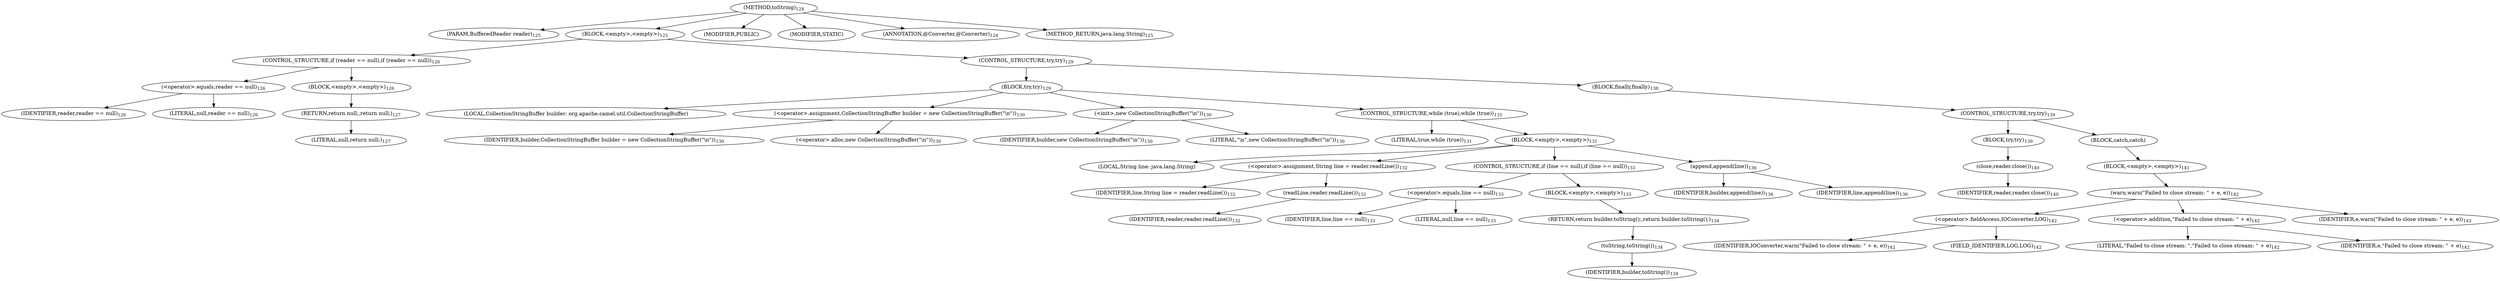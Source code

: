 digraph "toString" {  
"281" [label = <(METHOD,toString)<SUB>124</SUB>> ]
"282" [label = <(PARAM,BufferedReader reader)<SUB>125</SUB>> ]
"283" [label = <(BLOCK,&lt;empty&gt;,&lt;empty&gt;)<SUB>125</SUB>> ]
"284" [label = <(CONTROL_STRUCTURE,if (reader == null),if (reader == null))<SUB>126</SUB>> ]
"285" [label = <(&lt;operator&gt;.equals,reader == null)<SUB>126</SUB>> ]
"286" [label = <(IDENTIFIER,reader,reader == null)<SUB>126</SUB>> ]
"287" [label = <(LITERAL,null,reader == null)<SUB>126</SUB>> ]
"288" [label = <(BLOCK,&lt;empty&gt;,&lt;empty&gt;)<SUB>126</SUB>> ]
"289" [label = <(RETURN,return null;,return null;)<SUB>127</SUB>> ]
"290" [label = <(LITERAL,null,return null;)<SUB>127</SUB>> ]
"291" [label = <(CONTROL_STRUCTURE,try,try)<SUB>129</SUB>> ]
"292" [label = <(BLOCK,try,try)<SUB>129</SUB>> ]
"4" [label = <(LOCAL,CollectionStringBuffer builder: org.apache.camel.util.CollectionStringBuffer)> ]
"293" [label = <(&lt;operator&gt;.assignment,CollectionStringBuffer builder = new CollectionStringBuffer(&quot;\n&quot;))<SUB>130</SUB>> ]
"294" [label = <(IDENTIFIER,builder,CollectionStringBuffer builder = new CollectionStringBuffer(&quot;\n&quot;))<SUB>130</SUB>> ]
"295" [label = <(&lt;operator&gt;.alloc,new CollectionStringBuffer(&quot;\n&quot;))<SUB>130</SUB>> ]
"296" [label = <(&lt;init&gt;,new CollectionStringBuffer(&quot;\n&quot;))<SUB>130</SUB>> ]
"3" [label = <(IDENTIFIER,builder,new CollectionStringBuffer(&quot;\n&quot;))<SUB>130</SUB>> ]
"297" [label = <(LITERAL,&quot;\n&quot;,new CollectionStringBuffer(&quot;\n&quot;))<SUB>130</SUB>> ]
"298" [label = <(CONTROL_STRUCTURE,while (true),while (true))<SUB>131</SUB>> ]
"299" [label = <(LITERAL,true,while (true))<SUB>131</SUB>> ]
"300" [label = <(BLOCK,&lt;empty&gt;,&lt;empty&gt;)<SUB>131</SUB>> ]
"301" [label = <(LOCAL,String line: java.lang.String)> ]
"302" [label = <(&lt;operator&gt;.assignment,String line = reader.readLine())<SUB>132</SUB>> ]
"303" [label = <(IDENTIFIER,line,String line = reader.readLine())<SUB>132</SUB>> ]
"304" [label = <(readLine,reader.readLine())<SUB>132</SUB>> ]
"305" [label = <(IDENTIFIER,reader,reader.readLine())<SUB>132</SUB>> ]
"306" [label = <(CONTROL_STRUCTURE,if (line == null),if (line == null))<SUB>133</SUB>> ]
"307" [label = <(&lt;operator&gt;.equals,line == null)<SUB>133</SUB>> ]
"308" [label = <(IDENTIFIER,line,line == null)<SUB>133</SUB>> ]
"309" [label = <(LITERAL,null,line == null)<SUB>133</SUB>> ]
"310" [label = <(BLOCK,&lt;empty&gt;,&lt;empty&gt;)<SUB>133</SUB>> ]
"311" [label = <(RETURN,return builder.toString();,return builder.toString();)<SUB>134</SUB>> ]
"312" [label = <(toString,toString())<SUB>134</SUB>> ]
"313" [label = <(IDENTIFIER,builder,toString())<SUB>134</SUB>> ]
"314" [label = <(append,append(line))<SUB>136</SUB>> ]
"315" [label = <(IDENTIFIER,builder,append(line))<SUB>136</SUB>> ]
"316" [label = <(IDENTIFIER,line,append(line))<SUB>136</SUB>> ]
"317" [label = <(BLOCK,finally,finally)<SUB>138</SUB>> ]
"318" [label = <(CONTROL_STRUCTURE,try,try)<SUB>139</SUB>> ]
"319" [label = <(BLOCK,try,try)<SUB>139</SUB>> ]
"320" [label = <(close,reader.close())<SUB>140</SUB>> ]
"321" [label = <(IDENTIFIER,reader,reader.close())<SUB>140</SUB>> ]
"322" [label = <(BLOCK,catch,catch)> ]
"323" [label = <(BLOCK,&lt;empty&gt;,&lt;empty&gt;)<SUB>141</SUB>> ]
"324" [label = <(warn,warn(&quot;Failed to close stream: &quot; + e, e))<SUB>142</SUB>> ]
"325" [label = <(&lt;operator&gt;.fieldAccess,IOConverter.LOG)<SUB>142</SUB>> ]
"326" [label = <(IDENTIFIER,IOConverter,warn(&quot;Failed to close stream: &quot; + e, e))<SUB>142</SUB>> ]
"327" [label = <(FIELD_IDENTIFIER,LOG,LOG)<SUB>142</SUB>> ]
"328" [label = <(&lt;operator&gt;.addition,&quot;Failed to close stream: &quot; + e)<SUB>142</SUB>> ]
"329" [label = <(LITERAL,&quot;Failed to close stream: &quot;,&quot;Failed to close stream: &quot; + e)<SUB>142</SUB>> ]
"330" [label = <(IDENTIFIER,e,&quot;Failed to close stream: &quot; + e)<SUB>142</SUB>> ]
"331" [label = <(IDENTIFIER,e,warn(&quot;Failed to close stream: &quot; + e, e))<SUB>142</SUB>> ]
"332" [label = <(MODIFIER,PUBLIC)> ]
"333" [label = <(MODIFIER,STATIC)> ]
"334" [label = <(ANNOTATION,@Converter,@Converter)<SUB>124</SUB>> ]
"335" [label = <(METHOD_RETURN,java.lang.String)<SUB>125</SUB>> ]
  "281" -> "282" 
  "281" -> "283" 
  "281" -> "332" 
  "281" -> "333" 
  "281" -> "334" 
  "281" -> "335" 
  "283" -> "284" 
  "283" -> "291" 
  "284" -> "285" 
  "284" -> "288" 
  "285" -> "286" 
  "285" -> "287" 
  "288" -> "289" 
  "289" -> "290" 
  "291" -> "292" 
  "291" -> "317" 
  "292" -> "4" 
  "292" -> "293" 
  "292" -> "296" 
  "292" -> "298" 
  "293" -> "294" 
  "293" -> "295" 
  "296" -> "3" 
  "296" -> "297" 
  "298" -> "299" 
  "298" -> "300" 
  "300" -> "301" 
  "300" -> "302" 
  "300" -> "306" 
  "300" -> "314" 
  "302" -> "303" 
  "302" -> "304" 
  "304" -> "305" 
  "306" -> "307" 
  "306" -> "310" 
  "307" -> "308" 
  "307" -> "309" 
  "310" -> "311" 
  "311" -> "312" 
  "312" -> "313" 
  "314" -> "315" 
  "314" -> "316" 
  "317" -> "318" 
  "318" -> "319" 
  "318" -> "322" 
  "319" -> "320" 
  "320" -> "321" 
  "322" -> "323" 
  "323" -> "324" 
  "324" -> "325" 
  "324" -> "328" 
  "324" -> "331" 
  "325" -> "326" 
  "325" -> "327" 
  "328" -> "329" 
  "328" -> "330" 
}
